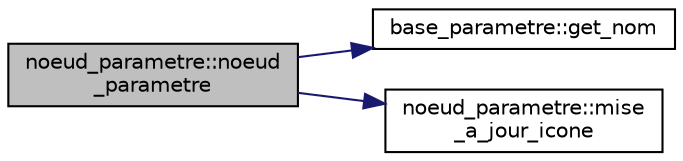digraph "noeud_parametre::noeud_parametre"
{
  edge [fontname="Helvetica",fontsize="10",labelfontname="Helvetica",labelfontsize="10"];
  node [fontname="Helvetica",fontsize="10",shape=record];
  rankdir="LR";
  Node0 [label="noeud_parametre::noeud\l_parametre",height=0.2,width=0.4,color="black", fillcolor="grey75", style="filled", fontcolor="black"];
  Node0 -> Node1 [color="midnightblue",fontsize="10",style="solid",fontname="Helvetica"];
  Node1 [label="base_parametre::get_nom",height=0.2,width=0.4,color="black", fillcolor="white", style="filled",URL="$classbase__parametre.html#a867e38c6101a640d6badc30cb0f095f5"];
  Node0 -> Node2 [color="midnightblue",fontsize="10",style="solid",fontname="Helvetica"];
  Node2 [label="noeud_parametre::mise\l_a_jour_icone",height=0.2,width=0.4,color="black", fillcolor="white", style="filled",URL="$classnoeud__parametre.html#a0bd17d737add6286416757452f4a8c02"];
}
